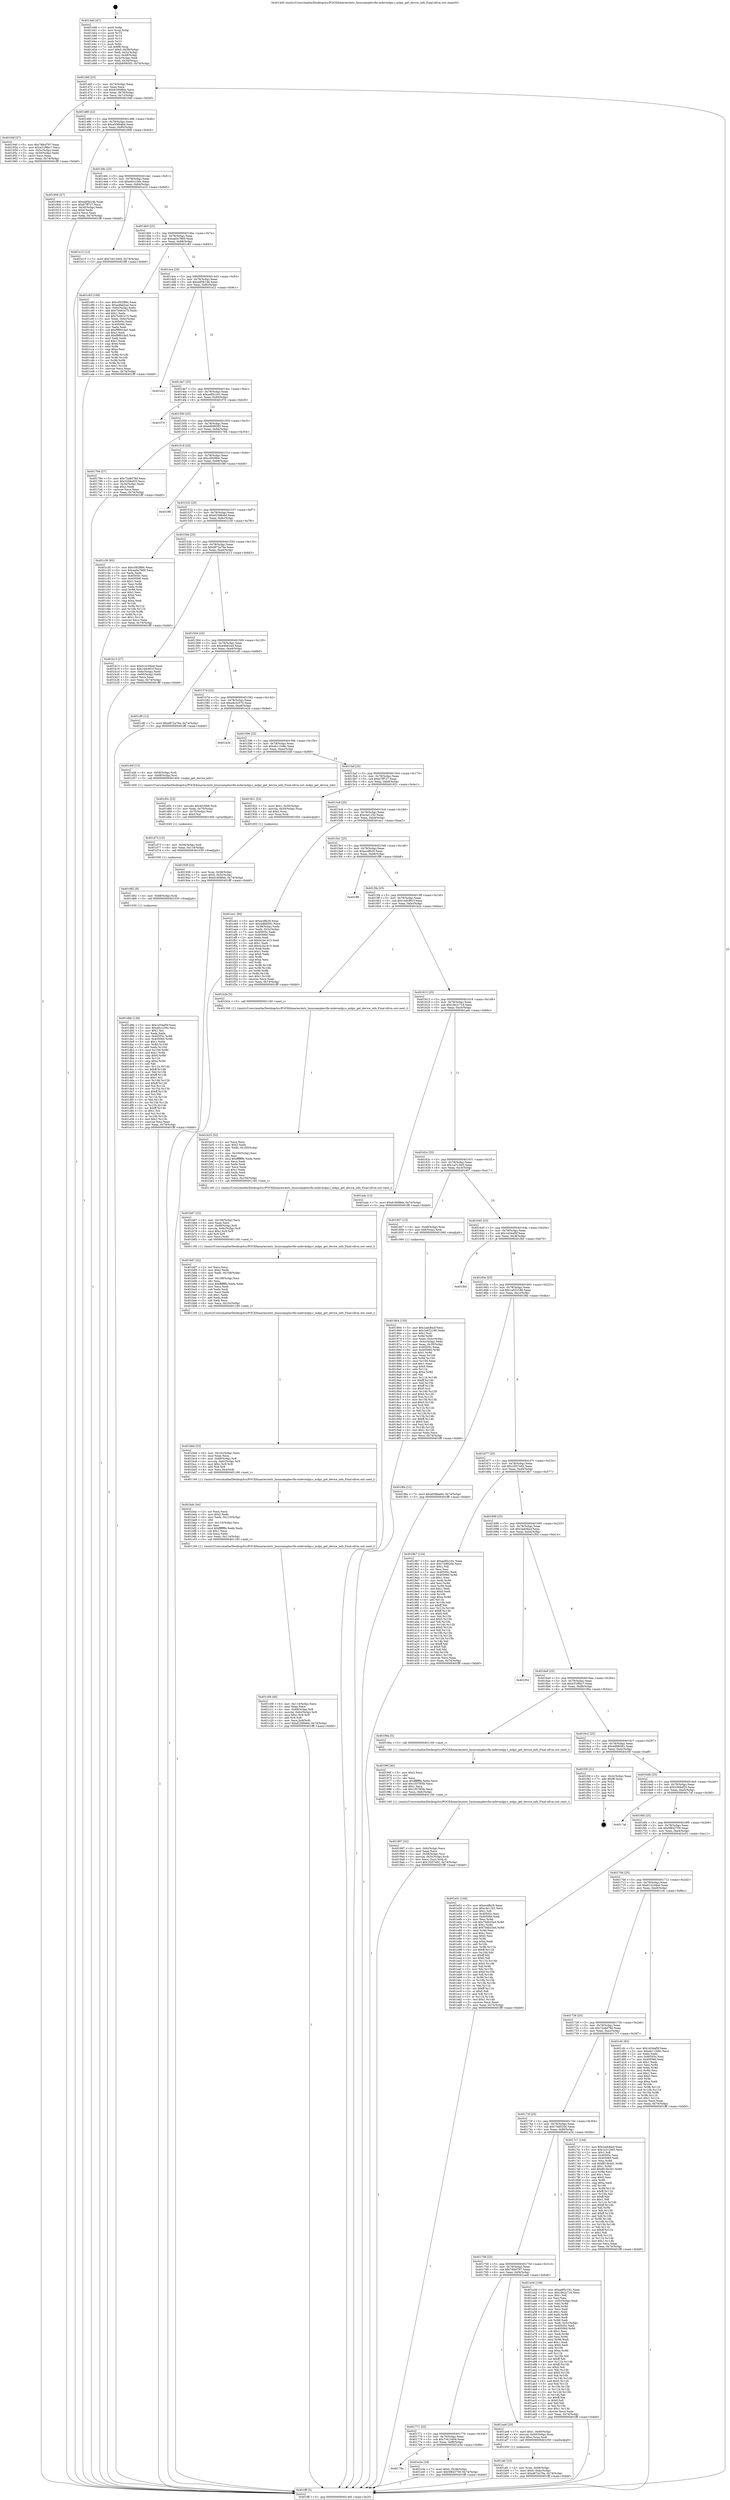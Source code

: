digraph "0x401440" {
  label = "0x401440 (/mnt/c/Users/mathe/Desktop/tcc/POCII/binaries/extr_linuxsamplesvfio-mdevmdpy.c_mdpy_get_device_info_Final-ollvm.out::main(0))"
  labelloc = "t"
  node[shape=record]

  Entry [label="",width=0.3,height=0.3,shape=circle,fillcolor=black,style=filled]
  "0x40146f" [label="{
     0x40146f [23]\l
     | [instrs]\l
     &nbsp;&nbsp;0x40146f \<+3\>: mov -0x74(%rbp),%eax\l
     &nbsp;&nbsp;0x401472 \<+2\>: mov %eax,%ecx\l
     &nbsp;&nbsp;0x401474 \<+6\>: sub $0x81609feb,%ecx\l
     &nbsp;&nbsp;0x40147a \<+3\>: mov %eax,-0x78(%rbp)\l
     &nbsp;&nbsp;0x40147d \<+3\>: mov %ecx,-0x7c(%rbp)\l
     &nbsp;&nbsp;0x401480 \<+6\>: je 000000000040194f \<main+0x50f\>\l
  }"]
  "0x40194f" [label="{
     0x40194f [27]\l
     | [instrs]\l
     &nbsp;&nbsp;0x40194f \<+5\>: mov $0x788cf797,%eax\l
     &nbsp;&nbsp;0x401954 \<+5\>: mov $0x431f8bc7,%ecx\l
     &nbsp;&nbsp;0x401959 \<+3\>: mov -0x5c(%rbp),%edx\l
     &nbsp;&nbsp;0x40195c \<+3\>: cmp -0x50(%rbp),%edx\l
     &nbsp;&nbsp;0x40195f \<+3\>: cmovl %ecx,%eax\l
     &nbsp;&nbsp;0x401962 \<+3\>: mov %eax,-0x74(%rbp)\l
     &nbsp;&nbsp;0x401965 \<+5\>: jmp 0000000000401fff \<main+0xbbf\>\l
  }"]
  "0x401486" [label="{
     0x401486 [22]\l
     | [instrs]\l
     &nbsp;&nbsp;0x401486 \<+5\>: jmp 000000000040148b \<main+0x4b\>\l
     &nbsp;&nbsp;0x40148b \<+3\>: mov -0x78(%rbp),%eax\l
     &nbsp;&nbsp;0x40148e \<+5\>: sub $0xa508ba6d,%eax\l
     &nbsp;&nbsp;0x401493 \<+3\>: mov %eax,-0x80(%rbp)\l
     &nbsp;&nbsp;0x401496 \<+6\>: je 0000000000401906 \<main+0x4c6\>\l
  }"]
  Exit [label="",width=0.3,height=0.3,shape=circle,fillcolor=black,style=filled,peripheries=2]
  "0x401906" [label="{
     0x401906 [27]\l
     | [instrs]\l
     &nbsp;&nbsp;0x401906 \<+5\>: mov $0xadf3b14b,%eax\l
     &nbsp;&nbsp;0x40190b \<+5\>: mov $0xb7ff727,%ecx\l
     &nbsp;&nbsp;0x401910 \<+3\>: mov -0x30(%rbp),%edx\l
     &nbsp;&nbsp;0x401913 \<+3\>: cmp $0x0,%edx\l
     &nbsp;&nbsp;0x401916 \<+3\>: cmove %ecx,%eax\l
     &nbsp;&nbsp;0x401919 \<+3\>: mov %eax,-0x74(%rbp)\l
     &nbsp;&nbsp;0x40191c \<+5\>: jmp 0000000000401fff \<main+0xbbf\>\l
  }"]
  "0x40149c" [label="{
     0x40149c [25]\l
     | [instrs]\l
     &nbsp;&nbsp;0x40149c \<+5\>: jmp 00000000004014a1 \<main+0x61\>\l
     &nbsp;&nbsp;0x4014a1 \<+3\>: mov -0x78(%rbp),%eax\l
     &nbsp;&nbsp;0x4014a4 \<+5\>: sub $0xa9cc100c,%eax\l
     &nbsp;&nbsp;0x4014a9 \<+6\>: mov %eax,-0x84(%rbp)\l
     &nbsp;&nbsp;0x4014af \<+6\>: je 0000000000401e15 \<main+0x9d5\>\l
  }"]
  "0x40178a" [label="{
     0x40178a\l
  }", style=dashed]
  "0x401e15" [label="{
     0x401e15 [12]\l
     | [instrs]\l
     &nbsp;&nbsp;0x401e15 \<+7\>: movl $0x7c613409,-0x74(%rbp)\l
     &nbsp;&nbsp;0x401e1c \<+5\>: jmp 0000000000401fff \<main+0xbbf\>\l
  }"]
  "0x4014b5" [label="{
     0x4014b5 [25]\l
     | [instrs]\l
     &nbsp;&nbsp;0x4014b5 \<+5\>: jmp 00000000004014ba \<main+0x7a\>\l
     &nbsp;&nbsp;0x4014ba \<+3\>: mov -0x78(%rbp),%eax\l
     &nbsp;&nbsp;0x4014bd \<+5\>: sub $0xaa0a7869,%eax\l
     &nbsp;&nbsp;0x4014c2 \<+6\>: mov %eax,-0x88(%rbp)\l
     &nbsp;&nbsp;0x4014c8 \<+6\>: je 0000000000401c83 \<main+0x843\>\l
  }"]
  "0x401e3e" [label="{
     0x401e3e [19]\l
     | [instrs]\l
     &nbsp;&nbsp;0x401e3e \<+7\>: movl $0x0,-0x38(%rbp)\l
     &nbsp;&nbsp;0x401e45 \<+7\>: movl $0x5f843759,-0x74(%rbp)\l
     &nbsp;&nbsp;0x401e4c \<+5\>: jmp 0000000000401fff \<main+0xbbf\>\l
  }"]
  "0x401c83" [label="{
     0x401c83 [109]\l
     | [instrs]\l
     &nbsp;&nbsp;0x401c83 \<+5\>: mov $0xc092f89c,%eax\l
     &nbsp;&nbsp;0x401c88 \<+5\>: mov $0xe4fa62ad,%ecx\l
     &nbsp;&nbsp;0x401c8d \<+3\>: mov -0x6c(%rbp),%edx\l
     &nbsp;&nbsp;0x401c90 \<+6\>: add $0x7b481e75,%edx\l
     &nbsp;&nbsp;0x401c96 \<+3\>: add $0x1,%edx\l
     &nbsp;&nbsp;0x401c99 \<+6\>: sub $0x7b481e75,%edx\l
     &nbsp;&nbsp;0x401c9f \<+3\>: mov %edx,-0x6c(%rbp)\l
     &nbsp;&nbsp;0x401ca2 \<+7\>: mov 0x40505c,%edx\l
     &nbsp;&nbsp;0x401ca9 \<+7\>: mov 0x405060,%esi\l
     &nbsp;&nbsp;0x401cb0 \<+2\>: mov %edx,%edi\l
     &nbsp;&nbsp;0x401cb2 \<+6\>: sub $0xf9891da5,%edi\l
     &nbsp;&nbsp;0x401cb8 \<+3\>: sub $0x1,%edi\l
     &nbsp;&nbsp;0x401cbb \<+6\>: add $0xf9891da5,%edi\l
     &nbsp;&nbsp;0x401cc1 \<+3\>: imul %edi,%edx\l
     &nbsp;&nbsp;0x401cc4 \<+3\>: and $0x1,%edx\l
     &nbsp;&nbsp;0x401cc7 \<+3\>: cmp $0x0,%edx\l
     &nbsp;&nbsp;0x401cca \<+4\>: sete %r8b\l
     &nbsp;&nbsp;0x401cce \<+3\>: cmp $0xa,%esi\l
     &nbsp;&nbsp;0x401cd1 \<+4\>: setl %r9b\l
     &nbsp;&nbsp;0x401cd5 \<+3\>: mov %r8b,%r10b\l
     &nbsp;&nbsp;0x401cd8 \<+3\>: and %r9b,%r10b\l
     &nbsp;&nbsp;0x401cdb \<+3\>: xor %r9b,%r8b\l
     &nbsp;&nbsp;0x401cde \<+3\>: or %r8b,%r10b\l
     &nbsp;&nbsp;0x401ce1 \<+4\>: test $0x1,%r10b\l
     &nbsp;&nbsp;0x401ce5 \<+3\>: cmovne %ecx,%eax\l
     &nbsp;&nbsp;0x401ce8 \<+3\>: mov %eax,-0x74(%rbp)\l
     &nbsp;&nbsp;0x401ceb \<+5\>: jmp 0000000000401fff \<main+0xbbf\>\l
  }"]
  "0x4014ce" [label="{
     0x4014ce [25]\l
     | [instrs]\l
     &nbsp;&nbsp;0x4014ce \<+5\>: jmp 00000000004014d3 \<main+0x93\>\l
     &nbsp;&nbsp;0x4014d3 \<+3\>: mov -0x78(%rbp),%eax\l
     &nbsp;&nbsp;0x4014d6 \<+5\>: sub $0xadf3b14b,%eax\l
     &nbsp;&nbsp;0x4014db \<+6\>: mov %eax,-0x8c(%rbp)\l
     &nbsp;&nbsp;0x4014e1 \<+6\>: je 0000000000401e21 \<main+0x9e1\>\l
  }"]
  "0x401d8b" [label="{
     0x401d8b [138]\l
     | [instrs]\l
     &nbsp;&nbsp;0x401d8b \<+5\>: mov $0x1d34af5f,%eax\l
     &nbsp;&nbsp;0x401d90 \<+5\>: mov $0xa9cc100c,%esi\l
     &nbsp;&nbsp;0x401d95 \<+2\>: mov $0x1,%cl\l
     &nbsp;&nbsp;0x401d97 \<+2\>: xor %edx,%edx\l
     &nbsp;&nbsp;0x401d99 \<+8\>: mov 0x40505c,%r8d\l
     &nbsp;&nbsp;0x401da1 \<+8\>: mov 0x405060,%r9d\l
     &nbsp;&nbsp;0x401da9 \<+3\>: sub $0x1,%edx\l
     &nbsp;&nbsp;0x401dac \<+3\>: mov %r8d,%r10d\l
     &nbsp;&nbsp;0x401daf \<+3\>: add %edx,%r10d\l
     &nbsp;&nbsp;0x401db2 \<+4\>: imul %r10d,%r8d\l
     &nbsp;&nbsp;0x401db6 \<+4\>: and $0x1,%r8d\l
     &nbsp;&nbsp;0x401dba \<+4\>: cmp $0x0,%r8d\l
     &nbsp;&nbsp;0x401dbe \<+4\>: sete %r11b\l
     &nbsp;&nbsp;0x401dc2 \<+4\>: cmp $0xa,%r9d\l
     &nbsp;&nbsp;0x401dc6 \<+3\>: setl %bl\l
     &nbsp;&nbsp;0x401dc9 \<+3\>: mov %r11b,%r14b\l
     &nbsp;&nbsp;0x401dcc \<+4\>: xor $0xff,%r14b\l
     &nbsp;&nbsp;0x401dd0 \<+3\>: mov %bl,%r15b\l
     &nbsp;&nbsp;0x401dd3 \<+4\>: xor $0xff,%r15b\l
     &nbsp;&nbsp;0x401dd7 \<+3\>: xor $0x1,%cl\l
     &nbsp;&nbsp;0x401dda \<+3\>: mov %r14b,%r12b\l
     &nbsp;&nbsp;0x401ddd \<+4\>: and $0xff,%r12b\l
     &nbsp;&nbsp;0x401de1 \<+3\>: and %cl,%r11b\l
     &nbsp;&nbsp;0x401de4 \<+3\>: mov %r15b,%r13b\l
     &nbsp;&nbsp;0x401de7 \<+4\>: and $0xff,%r13b\l
     &nbsp;&nbsp;0x401deb \<+2\>: and %cl,%bl\l
     &nbsp;&nbsp;0x401ded \<+3\>: or %r11b,%r12b\l
     &nbsp;&nbsp;0x401df0 \<+3\>: or %bl,%r13b\l
     &nbsp;&nbsp;0x401df3 \<+3\>: xor %r13b,%r12b\l
     &nbsp;&nbsp;0x401df6 \<+3\>: or %r15b,%r14b\l
     &nbsp;&nbsp;0x401df9 \<+4\>: xor $0xff,%r14b\l
     &nbsp;&nbsp;0x401dfd \<+3\>: or $0x1,%cl\l
     &nbsp;&nbsp;0x401e00 \<+3\>: and %cl,%r14b\l
     &nbsp;&nbsp;0x401e03 \<+3\>: or %r14b,%r12b\l
     &nbsp;&nbsp;0x401e06 \<+4\>: test $0x1,%r12b\l
     &nbsp;&nbsp;0x401e0a \<+3\>: cmovne %esi,%eax\l
     &nbsp;&nbsp;0x401e0d \<+3\>: mov %eax,-0x74(%rbp)\l
     &nbsp;&nbsp;0x401e10 \<+5\>: jmp 0000000000401fff \<main+0xbbf\>\l
  }"]
  "0x401e21" [label="{
     0x401e21\l
  }", style=dashed]
  "0x4014e7" [label="{
     0x4014e7 [25]\l
     | [instrs]\l
     &nbsp;&nbsp;0x4014e7 \<+5\>: jmp 00000000004014ec \<main+0xac\>\l
     &nbsp;&nbsp;0x4014ec \<+3\>: mov -0x78(%rbp),%eax\l
     &nbsp;&nbsp;0x4014ef \<+5\>: sub $0xae85c181,%eax\l
     &nbsp;&nbsp;0x4014f4 \<+6\>: mov %eax,-0x90(%rbp)\l
     &nbsp;&nbsp;0x4014fa \<+6\>: je 0000000000401f70 \<main+0xb30\>\l
  }"]
  "0x401d82" [label="{
     0x401d82 [9]\l
     | [instrs]\l
     &nbsp;&nbsp;0x401d82 \<+4\>: mov -0x68(%rbp),%rdi\l
     &nbsp;&nbsp;0x401d86 \<+5\>: call 0000000000401030 \<free@plt\>\l
     | [calls]\l
     &nbsp;&nbsp;0x401030 \{1\} (unknown)\l
  }"]
  "0x401f70" [label="{
     0x401f70\l
  }", style=dashed]
  "0x401500" [label="{
     0x401500 [25]\l
     | [instrs]\l
     &nbsp;&nbsp;0x401500 \<+5\>: jmp 0000000000401505 \<main+0xc5\>\l
     &nbsp;&nbsp;0x401505 \<+3\>: mov -0x78(%rbp),%eax\l
     &nbsp;&nbsp;0x401508 \<+5\>: sub $0xb90905f3,%eax\l
     &nbsp;&nbsp;0x40150d \<+6\>: mov %eax,-0x94(%rbp)\l
     &nbsp;&nbsp;0x401513 \<+6\>: je 0000000000401794 \<main+0x354\>\l
  }"]
  "0x401d73" [label="{
     0x401d73 [15]\l
     | [instrs]\l
     &nbsp;&nbsp;0x401d73 \<+4\>: mov -0x58(%rbp),%rdi\l
     &nbsp;&nbsp;0x401d77 \<+6\>: mov %eax,-0x118(%rbp)\l
     &nbsp;&nbsp;0x401d7d \<+5\>: call 0000000000401030 \<free@plt\>\l
     | [calls]\l
     &nbsp;&nbsp;0x401030 \{1\} (unknown)\l
  }"]
  "0x401794" [label="{
     0x401794 [27]\l
     | [instrs]\l
     &nbsp;&nbsp;0x401794 \<+5\>: mov $0x72a8d78d,%eax\l
     &nbsp;&nbsp;0x401799 \<+5\>: mov $0x5268af25,%ecx\l
     &nbsp;&nbsp;0x40179e \<+3\>: mov -0x34(%rbp),%edx\l
     &nbsp;&nbsp;0x4017a1 \<+3\>: cmp $0x2,%edx\l
     &nbsp;&nbsp;0x4017a4 \<+3\>: cmovne %ecx,%eax\l
     &nbsp;&nbsp;0x4017a7 \<+3\>: mov %eax,-0x74(%rbp)\l
     &nbsp;&nbsp;0x4017aa \<+5\>: jmp 0000000000401fff \<main+0xbbf\>\l
  }"]
  "0x401519" [label="{
     0x401519 [25]\l
     | [instrs]\l
     &nbsp;&nbsp;0x401519 \<+5\>: jmp 000000000040151e \<main+0xde\>\l
     &nbsp;&nbsp;0x40151e \<+3\>: mov -0x78(%rbp),%eax\l
     &nbsp;&nbsp;0x401521 \<+5\>: sub $0xc092f89c,%eax\l
     &nbsp;&nbsp;0x401526 \<+6\>: mov %eax,-0x98(%rbp)\l
     &nbsp;&nbsp;0x40152c \<+6\>: je 0000000000401f8f \<main+0xb4f\>\l
  }"]
  "0x401fff" [label="{
     0x401fff [5]\l
     | [instrs]\l
     &nbsp;&nbsp;0x401fff \<+5\>: jmp 000000000040146f \<main+0x2f\>\l
  }"]
  "0x401440" [label="{
     0x401440 [47]\l
     | [instrs]\l
     &nbsp;&nbsp;0x401440 \<+1\>: push %rbp\l
     &nbsp;&nbsp;0x401441 \<+3\>: mov %rsp,%rbp\l
     &nbsp;&nbsp;0x401444 \<+2\>: push %r15\l
     &nbsp;&nbsp;0x401446 \<+2\>: push %r14\l
     &nbsp;&nbsp;0x401448 \<+2\>: push %r13\l
     &nbsp;&nbsp;0x40144a \<+2\>: push %r12\l
     &nbsp;&nbsp;0x40144c \<+1\>: push %rbx\l
     &nbsp;&nbsp;0x40144d \<+7\>: sub $0xf8,%rsp\l
     &nbsp;&nbsp;0x401454 \<+7\>: movl $0x0,-0x38(%rbp)\l
     &nbsp;&nbsp;0x40145b \<+3\>: mov %edi,-0x3c(%rbp)\l
     &nbsp;&nbsp;0x40145e \<+4\>: mov %rsi,-0x48(%rbp)\l
     &nbsp;&nbsp;0x401462 \<+3\>: mov -0x3c(%rbp),%edi\l
     &nbsp;&nbsp;0x401465 \<+3\>: mov %edi,-0x34(%rbp)\l
     &nbsp;&nbsp;0x401468 \<+7\>: movl $0xb90905f3,-0x74(%rbp)\l
  }"]
  "0x401d5c" [label="{
     0x401d5c [23]\l
     | [instrs]\l
     &nbsp;&nbsp;0x401d5c \<+10\>: movabs $0x4030b6,%rdi\l
     &nbsp;&nbsp;0x401d66 \<+3\>: mov %eax,-0x70(%rbp)\l
     &nbsp;&nbsp;0x401d69 \<+3\>: mov -0x70(%rbp),%esi\l
     &nbsp;&nbsp;0x401d6c \<+2\>: mov $0x0,%al\l
     &nbsp;&nbsp;0x401d6e \<+5\>: call 0000000000401040 \<printf@plt\>\l
     | [calls]\l
     &nbsp;&nbsp;0x401040 \{1\} (unknown)\l
  }"]
  "0x401f8f" [label="{
     0x401f8f\l
  }", style=dashed]
  "0x401532" [label="{
     0x401532 [25]\l
     | [instrs]\l
     &nbsp;&nbsp;0x401532 \<+5\>: jmp 0000000000401537 \<main+0xf7\>\l
     &nbsp;&nbsp;0x401537 \<+3\>: mov -0x78(%rbp),%eax\l
     &nbsp;&nbsp;0x40153a \<+5\>: sub $0xd2398e6d,%eax\l
     &nbsp;&nbsp;0x40153f \<+6\>: mov %eax,-0x9c(%rbp)\l
     &nbsp;&nbsp;0x401545 \<+6\>: je 0000000000401c30 \<main+0x7f0\>\l
  }"]
  "0x401c08" [label="{
     0x401c08 [40]\l
     | [instrs]\l
     &nbsp;&nbsp;0x401c08 \<+6\>: mov -0x114(%rbp),%ecx\l
     &nbsp;&nbsp;0x401c0e \<+3\>: imul %eax,%ecx\l
     &nbsp;&nbsp;0x401c11 \<+4\>: mov -0x68(%rbp),%r8\l
     &nbsp;&nbsp;0x401c15 \<+4\>: movslq -0x6c(%rbp),%r9\l
     &nbsp;&nbsp;0x401c19 \<+4\>: imul $0xc,%r9,%r9\l
     &nbsp;&nbsp;0x401c1d \<+3\>: add %r9,%r8\l
     &nbsp;&nbsp;0x401c20 \<+4\>: mov %ecx,0x8(%r8)\l
     &nbsp;&nbsp;0x401c24 \<+7\>: movl $0xd2398e6d,-0x74(%rbp)\l
     &nbsp;&nbsp;0x401c2b \<+5\>: jmp 0000000000401fff \<main+0xbbf\>\l
  }"]
  "0x401c30" [label="{
     0x401c30 [83]\l
     | [instrs]\l
     &nbsp;&nbsp;0x401c30 \<+5\>: mov $0xc092f89c,%eax\l
     &nbsp;&nbsp;0x401c35 \<+5\>: mov $0xaa0a7869,%ecx\l
     &nbsp;&nbsp;0x401c3a \<+2\>: xor %edx,%edx\l
     &nbsp;&nbsp;0x401c3c \<+7\>: mov 0x40505c,%esi\l
     &nbsp;&nbsp;0x401c43 \<+7\>: mov 0x405060,%edi\l
     &nbsp;&nbsp;0x401c4a \<+3\>: sub $0x1,%edx\l
     &nbsp;&nbsp;0x401c4d \<+3\>: mov %esi,%r8d\l
     &nbsp;&nbsp;0x401c50 \<+3\>: add %edx,%r8d\l
     &nbsp;&nbsp;0x401c53 \<+4\>: imul %r8d,%esi\l
     &nbsp;&nbsp;0x401c57 \<+3\>: and $0x1,%esi\l
     &nbsp;&nbsp;0x401c5a \<+3\>: cmp $0x0,%esi\l
     &nbsp;&nbsp;0x401c5d \<+4\>: sete %r9b\l
     &nbsp;&nbsp;0x401c61 \<+3\>: cmp $0xa,%edi\l
     &nbsp;&nbsp;0x401c64 \<+4\>: setl %r10b\l
     &nbsp;&nbsp;0x401c68 \<+3\>: mov %r9b,%r11b\l
     &nbsp;&nbsp;0x401c6b \<+3\>: and %r10b,%r11b\l
     &nbsp;&nbsp;0x401c6e \<+3\>: xor %r10b,%r9b\l
     &nbsp;&nbsp;0x401c71 \<+3\>: or %r9b,%r11b\l
     &nbsp;&nbsp;0x401c74 \<+4\>: test $0x1,%r11b\l
     &nbsp;&nbsp;0x401c78 \<+3\>: cmovne %ecx,%eax\l
     &nbsp;&nbsp;0x401c7b \<+3\>: mov %eax,-0x74(%rbp)\l
     &nbsp;&nbsp;0x401c7e \<+5\>: jmp 0000000000401fff \<main+0xbbf\>\l
  }"]
  "0x40154b" [label="{
     0x40154b [25]\l
     | [instrs]\l
     &nbsp;&nbsp;0x40154b \<+5\>: jmp 0000000000401550 \<main+0x110\>\l
     &nbsp;&nbsp;0x401550 \<+3\>: mov -0x78(%rbp),%eax\l
     &nbsp;&nbsp;0x401553 \<+5\>: sub $0xd872a79a,%eax\l
     &nbsp;&nbsp;0x401558 \<+6\>: mov %eax,-0xa0(%rbp)\l
     &nbsp;&nbsp;0x40155e \<+6\>: je 0000000000401b13 \<main+0x6d3\>\l
  }"]
  "0x401bdc" [label="{
     0x401bdc [44]\l
     | [instrs]\l
     &nbsp;&nbsp;0x401bdc \<+2\>: xor %ecx,%ecx\l
     &nbsp;&nbsp;0x401bde \<+5\>: mov $0x2,%edx\l
     &nbsp;&nbsp;0x401be3 \<+6\>: mov %edx,-0x110(%rbp)\l
     &nbsp;&nbsp;0x401be9 \<+1\>: cltd\l
     &nbsp;&nbsp;0x401bea \<+6\>: mov -0x110(%rbp),%esi\l
     &nbsp;&nbsp;0x401bf0 \<+2\>: idiv %esi\l
     &nbsp;&nbsp;0x401bf2 \<+6\>: imul $0xfffffffe,%edx,%edx\l
     &nbsp;&nbsp;0x401bf8 \<+3\>: sub $0x1,%ecx\l
     &nbsp;&nbsp;0x401bfb \<+2\>: sub %ecx,%edx\l
     &nbsp;&nbsp;0x401bfd \<+6\>: mov %edx,-0x114(%rbp)\l
     &nbsp;&nbsp;0x401c03 \<+5\>: call 0000000000401160 \<next_i\>\l
     | [calls]\l
     &nbsp;&nbsp;0x401160 \{1\} (/mnt/c/Users/mathe/Desktop/tcc/POCII/binaries/extr_linuxsamplesvfio-mdevmdpy.c_mdpy_get_device_info_Final-ollvm.out::next_i)\l
  }"]
  "0x401b13" [label="{
     0x401b13 [27]\l
     | [instrs]\l
     &nbsp;&nbsp;0x401b13 \<+5\>: mov $0x614164ed,%eax\l
     &nbsp;&nbsp;0x401b18 \<+5\>: mov $0x14dc901f,%ecx\l
     &nbsp;&nbsp;0x401b1d \<+3\>: mov -0x6c(%rbp),%edx\l
     &nbsp;&nbsp;0x401b20 \<+3\>: cmp -0x60(%rbp),%edx\l
     &nbsp;&nbsp;0x401b23 \<+3\>: cmovl %ecx,%eax\l
     &nbsp;&nbsp;0x401b26 \<+3\>: mov %eax,-0x74(%rbp)\l
     &nbsp;&nbsp;0x401b29 \<+5\>: jmp 0000000000401fff \<main+0xbbf\>\l
  }"]
  "0x401564" [label="{
     0x401564 [25]\l
     | [instrs]\l
     &nbsp;&nbsp;0x401564 \<+5\>: jmp 0000000000401569 \<main+0x129\>\l
     &nbsp;&nbsp;0x401569 \<+3\>: mov -0x78(%rbp),%eax\l
     &nbsp;&nbsp;0x40156c \<+5\>: sub $0xe4fa62ad,%eax\l
     &nbsp;&nbsp;0x401571 \<+6\>: mov %eax,-0xa4(%rbp)\l
     &nbsp;&nbsp;0x401577 \<+6\>: je 0000000000401cf0 \<main+0x8b0\>\l
  }"]
  "0x401bbb" [label="{
     0x401bbb [33]\l
     | [instrs]\l
     &nbsp;&nbsp;0x401bbb \<+6\>: mov -0x10c(%rbp),%ecx\l
     &nbsp;&nbsp;0x401bc1 \<+3\>: imul %eax,%ecx\l
     &nbsp;&nbsp;0x401bc4 \<+4\>: mov -0x68(%rbp),%r8\l
     &nbsp;&nbsp;0x401bc8 \<+4\>: movslq -0x6c(%rbp),%r9\l
     &nbsp;&nbsp;0x401bcc \<+4\>: imul $0xc,%r9,%r9\l
     &nbsp;&nbsp;0x401bd0 \<+3\>: add %r9,%r8\l
     &nbsp;&nbsp;0x401bd3 \<+4\>: mov %ecx,0x4(%r8)\l
     &nbsp;&nbsp;0x401bd7 \<+5\>: call 0000000000401160 \<next_i\>\l
     | [calls]\l
     &nbsp;&nbsp;0x401160 \{1\} (/mnt/c/Users/mathe/Desktop/tcc/POCII/binaries/extr_linuxsamplesvfio-mdevmdpy.c_mdpy_get_device_info_Final-ollvm.out::next_i)\l
  }"]
  "0x401cf0" [label="{
     0x401cf0 [12]\l
     | [instrs]\l
     &nbsp;&nbsp;0x401cf0 \<+7\>: movl $0xd872a79a,-0x74(%rbp)\l
     &nbsp;&nbsp;0x401cf7 \<+5\>: jmp 0000000000401fff \<main+0xbbf\>\l
  }"]
  "0x40157d" [label="{
     0x40157d [25]\l
     | [instrs]\l
     &nbsp;&nbsp;0x40157d \<+5\>: jmp 0000000000401582 \<main+0x142\>\l
     &nbsp;&nbsp;0x401582 \<+3\>: mov -0x78(%rbp),%eax\l
     &nbsp;&nbsp;0x401585 \<+5\>: sub $0xe9c5c570,%eax\l
     &nbsp;&nbsp;0x40158a \<+6\>: mov %eax,-0xa8(%rbp)\l
     &nbsp;&nbsp;0x401590 \<+6\>: je 0000000000401e2d \<main+0x9ed\>\l
  }"]
  "0x401b87" [label="{
     0x401b87 [52]\l
     | [instrs]\l
     &nbsp;&nbsp;0x401b87 \<+2\>: xor %ecx,%ecx\l
     &nbsp;&nbsp;0x401b89 \<+5\>: mov $0x2,%edx\l
     &nbsp;&nbsp;0x401b8e \<+6\>: mov %edx,-0x108(%rbp)\l
     &nbsp;&nbsp;0x401b94 \<+1\>: cltd\l
     &nbsp;&nbsp;0x401b95 \<+6\>: mov -0x108(%rbp),%esi\l
     &nbsp;&nbsp;0x401b9b \<+2\>: idiv %esi\l
     &nbsp;&nbsp;0x401b9d \<+6\>: imul $0xfffffffe,%edx,%edx\l
     &nbsp;&nbsp;0x401ba3 \<+2\>: mov %ecx,%edi\l
     &nbsp;&nbsp;0x401ba5 \<+2\>: sub %edx,%edi\l
     &nbsp;&nbsp;0x401ba7 \<+2\>: mov %ecx,%edx\l
     &nbsp;&nbsp;0x401ba9 \<+3\>: sub $0x1,%edx\l
     &nbsp;&nbsp;0x401bac \<+2\>: add %edx,%edi\l
     &nbsp;&nbsp;0x401bae \<+2\>: sub %edi,%ecx\l
     &nbsp;&nbsp;0x401bb0 \<+6\>: mov %ecx,-0x10c(%rbp)\l
     &nbsp;&nbsp;0x401bb6 \<+5\>: call 0000000000401160 \<next_i\>\l
     | [calls]\l
     &nbsp;&nbsp;0x401160 \{1\} (/mnt/c/Users/mathe/Desktop/tcc/POCII/binaries/extr_linuxsamplesvfio-mdevmdpy.c_mdpy_get_device_info_Final-ollvm.out::next_i)\l
  }"]
  "0x401e2d" [label="{
     0x401e2d\l
  }", style=dashed]
  "0x401596" [label="{
     0x401596 [25]\l
     | [instrs]\l
     &nbsp;&nbsp;0x401596 \<+5\>: jmp 000000000040159b \<main+0x15b\>\l
     &nbsp;&nbsp;0x40159b \<+3\>: mov -0x78(%rbp),%eax\l
     &nbsp;&nbsp;0x40159e \<+5\>: sub $0xeb113d6c,%eax\l
     &nbsp;&nbsp;0x4015a3 \<+6\>: mov %eax,-0xac(%rbp)\l
     &nbsp;&nbsp;0x4015a9 \<+6\>: je 0000000000401d4f \<main+0x90f\>\l
  }"]
  "0x401b67" [label="{
     0x401b67 [32]\l
     | [instrs]\l
     &nbsp;&nbsp;0x401b67 \<+6\>: mov -0x104(%rbp),%ecx\l
     &nbsp;&nbsp;0x401b6d \<+3\>: imul %eax,%ecx\l
     &nbsp;&nbsp;0x401b70 \<+4\>: mov -0x68(%rbp),%r8\l
     &nbsp;&nbsp;0x401b74 \<+4\>: movslq -0x6c(%rbp),%r9\l
     &nbsp;&nbsp;0x401b78 \<+4\>: imul $0xc,%r9,%r9\l
     &nbsp;&nbsp;0x401b7c \<+3\>: add %r9,%r8\l
     &nbsp;&nbsp;0x401b7f \<+3\>: mov %ecx,(%r8)\l
     &nbsp;&nbsp;0x401b82 \<+5\>: call 0000000000401160 \<next_i\>\l
     | [calls]\l
     &nbsp;&nbsp;0x401160 \{1\} (/mnt/c/Users/mathe/Desktop/tcc/POCII/binaries/extr_linuxsamplesvfio-mdevmdpy.c_mdpy_get_device_info_Final-ollvm.out::next_i)\l
  }"]
  "0x401d4f" [label="{
     0x401d4f [13]\l
     | [instrs]\l
     &nbsp;&nbsp;0x401d4f \<+4\>: mov -0x58(%rbp),%rdi\l
     &nbsp;&nbsp;0x401d53 \<+4\>: mov -0x68(%rbp),%rsi\l
     &nbsp;&nbsp;0x401d57 \<+5\>: call 0000000000401400 \<mdpy_get_device_info\>\l
     | [calls]\l
     &nbsp;&nbsp;0x401400 \{1\} (/mnt/c/Users/mathe/Desktop/tcc/POCII/binaries/extr_linuxsamplesvfio-mdevmdpy.c_mdpy_get_device_info_Final-ollvm.out::mdpy_get_device_info)\l
  }"]
  "0x4015af" [label="{
     0x4015af [25]\l
     | [instrs]\l
     &nbsp;&nbsp;0x4015af \<+5\>: jmp 00000000004015b4 \<main+0x174\>\l
     &nbsp;&nbsp;0x4015b4 \<+3\>: mov -0x78(%rbp),%eax\l
     &nbsp;&nbsp;0x4015b7 \<+5\>: sub $0xb7ff727,%eax\l
     &nbsp;&nbsp;0x4015bc \<+6\>: mov %eax,-0xb0(%rbp)\l
     &nbsp;&nbsp;0x4015c2 \<+6\>: je 0000000000401921 \<main+0x4e1\>\l
  }"]
  "0x401b33" [label="{
     0x401b33 [52]\l
     | [instrs]\l
     &nbsp;&nbsp;0x401b33 \<+2\>: xor %ecx,%ecx\l
     &nbsp;&nbsp;0x401b35 \<+5\>: mov $0x2,%edx\l
     &nbsp;&nbsp;0x401b3a \<+6\>: mov %edx,-0x100(%rbp)\l
     &nbsp;&nbsp;0x401b40 \<+1\>: cltd\l
     &nbsp;&nbsp;0x401b41 \<+6\>: mov -0x100(%rbp),%esi\l
     &nbsp;&nbsp;0x401b47 \<+2\>: idiv %esi\l
     &nbsp;&nbsp;0x401b49 \<+6\>: imul $0xfffffffe,%edx,%edx\l
     &nbsp;&nbsp;0x401b4f \<+2\>: mov %ecx,%edi\l
     &nbsp;&nbsp;0x401b51 \<+2\>: sub %edx,%edi\l
     &nbsp;&nbsp;0x401b53 \<+2\>: mov %ecx,%edx\l
     &nbsp;&nbsp;0x401b55 \<+3\>: sub $0x1,%edx\l
     &nbsp;&nbsp;0x401b58 \<+2\>: add %edx,%edi\l
     &nbsp;&nbsp;0x401b5a \<+2\>: sub %edi,%ecx\l
     &nbsp;&nbsp;0x401b5c \<+6\>: mov %ecx,-0x104(%rbp)\l
     &nbsp;&nbsp;0x401b62 \<+5\>: call 0000000000401160 \<next_i\>\l
     | [calls]\l
     &nbsp;&nbsp;0x401160 \{1\} (/mnt/c/Users/mathe/Desktop/tcc/POCII/binaries/extr_linuxsamplesvfio-mdevmdpy.c_mdpy_get_device_info_Final-ollvm.out::next_i)\l
  }"]
  "0x401921" [label="{
     0x401921 [23]\l
     | [instrs]\l
     &nbsp;&nbsp;0x401921 \<+7\>: movl $0x1,-0x50(%rbp)\l
     &nbsp;&nbsp;0x401928 \<+4\>: movslq -0x50(%rbp),%rax\l
     &nbsp;&nbsp;0x40192c \<+4\>: shl $0x2,%rax\l
     &nbsp;&nbsp;0x401930 \<+3\>: mov %rax,%rdi\l
     &nbsp;&nbsp;0x401933 \<+5\>: call 0000000000401050 \<malloc@plt\>\l
     | [calls]\l
     &nbsp;&nbsp;0x401050 \{1\} (unknown)\l
  }"]
  "0x4015c8" [label="{
     0x4015c8 [25]\l
     | [instrs]\l
     &nbsp;&nbsp;0x4015c8 \<+5\>: jmp 00000000004015cd \<main+0x18d\>\l
     &nbsp;&nbsp;0x4015cd \<+3\>: mov -0x78(%rbp),%eax\l
     &nbsp;&nbsp;0x4015d0 \<+5\>: sub $0xc4e1192,%eax\l
     &nbsp;&nbsp;0x4015d5 \<+6\>: mov %eax,-0xb4(%rbp)\l
     &nbsp;&nbsp;0x4015db \<+6\>: je 0000000000401ee1 \<main+0xaa1\>\l
  }"]
  "0x401afc" [label="{
     0x401afc [23]\l
     | [instrs]\l
     &nbsp;&nbsp;0x401afc \<+4\>: mov %rax,-0x68(%rbp)\l
     &nbsp;&nbsp;0x401b00 \<+7\>: movl $0x0,-0x6c(%rbp)\l
     &nbsp;&nbsp;0x401b07 \<+7\>: movl $0xd872a79a,-0x74(%rbp)\l
     &nbsp;&nbsp;0x401b0e \<+5\>: jmp 0000000000401fff \<main+0xbbf\>\l
  }"]
  "0x401ee1" [label="{
     0x401ee1 [94]\l
     | [instrs]\l
     &nbsp;&nbsp;0x401ee1 \<+5\>: mov $0xecdfb29,%eax\l
     &nbsp;&nbsp;0x401ee6 \<+5\>: mov $0x4dfd6581,%ecx\l
     &nbsp;&nbsp;0x401eeb \<+3\>: mov -0x38(%rbp),%edx\l
     &nbsp;&nbsp;0x401eee \<+3\>: mov %edx,-0x2c(%rbp)\l
     &nbsp;&nbsp;0x401ef1 \<+7\>: mov 0x40505c,%edx\l
     &nbsp;&nbsp;0x401ef8 \<+7\>: mov 0x405060,%esi\l
     &nbsp;&nbsp;0x401eff \<+2\>: mov %edx,%edi\l
     &nbsp;&nbsp;0x401f01 \<+6\>: sub $0x4c3a1415,%edi\l
     &nbsp;&nbsp;0x401f07 \<+3\>: sub $0x1,%edi\l
     &nbsp;&nbsp;0x401f0a \<+6\>: add $0x4c3a1415,%edi\l
     &nbsp;&nbsp;0x401f10 \<+3\>: imul %edi,%edx\l
     &nbsp;&nbsp;0x401f13 \<+3\>: and $0x1,%edx\l
     &nbsp;&nbsp;0x401f16 \<+3\>: cmp $0x0,%edx\l
     &nbsp;&nbsp;0x401f19 \<+4\>: sete %r8b\l
     &nbsp;&nbsp;0x401f1d \<+3\>: cmp $0xa,%esi\l
     &nbsp;&nbsp;0x401f20 \<+4\>: setl %r9b\l
     &nbsp;&nbsp;0x401f24 \<+3\>: mov %r8b,%r10b\l
     &nbsp;&nbsp;0x401f27 \<+3\>: and %r9b,%r10b\l
     &nbsp;&nbsp;0x401f2a \<+3\>: xor %r9b,%r8b\l
     &nbsp;&nbsp;0x401f2d \<+3\>: or %r8b,%r10b\l
     &nbsp;&nbsp;0x401f30 \<+4\>: test $0x1,%r10b\l
     &nbsp;&nbsp;0x401f34 \<+3\>: cmovne %ecx,%eax\l
     &nbsp;&nbsp;0x401f37 \<+3\>: mov %eax,-0x74(%rbp)\l
     &nbsp;&nbsp;0x401f3a \<+5\>: jmp 0000000000401fff \<main+0xbbf\>\l
  }"]
  "0x4015e1" [label="{
     0x4015e1 [25]\l
     | [instrs]\l
     &nbsp;&nbsp;0x4015e1 \<+5\>: jmp 00000000004015e6 \<main+0x1a6\>\l
     &nbsp;&nbsp;0x4015e6 \<+3\>: mov -0x78(%rbp),%eax\l
     &nbsp;&nbsp;0x4015e9 \<+5\>: sub $0xecdfb29,%eax\l
     &nbsp;&nbsp;0x4015ee \<+6\>: mov %eax,-0xb8(%rbp)\l
     &nbsp;&nbsp;0x4015f4 \<+6\>: je 0000000000401ff8 \<main+0xbb8\>\l
  }"]
  "0x401771" [label="{
     0x401771 [25]\l
     | [instrs]\l
     &nbsp;&nbsp;0x401771 \<+5\>: jmp 0000000000401776 \<main+0x336\>\l
     &nbsp;&nbsp;0x401776 \<+3\>: mov -0x78(%rbp),%eax\l
     &nbsp;&nbsp;0x401779 \<+5\>: sub $0x7c613409,%eax\l
     &nbsp;&nbsp;0x40177e \<+6\>: mov %eax,-0xf8(%rbp)\l
     &nbsp;&nbsp;0x401784 \<+6\>: je 0000000000401e3e \<main+0x9fe\>\l
  }"]
  "0x401ff8" [label="{
     0x401ff8\l
  }", style=dashed]
  "0x4015fa" [label="{
     0x4015fa [25]\l
     | [instrs]\l
     &nbsp;&nbsp;0x4015fa \<+5\>: jmp 00000000004015ff \<main+0x1bf\>\l
     &nbsp;&nbsp;0x4015ff \<+3\>: mov -0x78(%rbp),%eax\l
     &nbsp;&nbsp;0x401602 \<+5\>: sub $0x14dc901f,%eax\l
     &nbsp;&nbsp;0x401607 \<+6\>: mov %eax,-0xbc(%rbp)\l
     &nbsp;&nbsp;0x40160d \<+6\>: je 0000000000401b2e \<main+0x6ee\>\l
  }"]
  "0x401ae8" [label="{
     0x401ae8 [20]\l
     | [instrs]\l
     &nbsp;&nbsp;0x401ae8 \<+7\>: movl $0x1,-0x60(%rbp)\l
     &nbsp;&nbsp;0x401aef \<+4\>: movslq -0x60(%rbp),%rax\l
     &nbsp;&nbsp;0x401af3 \<+4\>: imul $0xc,%rax,%rdi\l
     &nbsp;&nbsp;0x401af7 \<+5\>: call 0000000000401050 \<malloc@plt\>\l
     | [calls]\l
     &nbsp;&nbsp;0x401050 \{1\} (unknown)\l
  }"]
  "0x401b2e" [label="{
     0x401b2e [5]\l
     | [instrs]\l
     &nbsp;&nbsp;0x401b2e \<+5\>: call 0000000000401160 \<next_i\>\l
     | [calls]\l
     &nbsp;&nbsp;0x401160 \{1\} (/mnt/c/Users/mathe/Desktop/tcc/POCII/binaries/extr_linuxsamplesvfio-mdevmdpy.c_mdpy_get_device_info_Final-ollvm.out::next_i)\l
  }"]
  "0x401613" [label="{
     0x401613 [25]\l
     | [instrs]\l
     &nbsp;&nbsp;0x401613 \<+5\>: jmp 0000000000401618 \<main+0x1d8\>\l
     &nbsp;&nbsp;0x401618 \<+3\>: mov -0x78(%rbp),%eax\l
     &nbsp;&nbsp;0x40161b \<+5\>: sub $0x18e2c718,%eax\l
     &nbsp;&nbsp;0x401620 \<+6\>: mov %eax,-0xc0(%rbp)\l
     &nbsp;&nbsp;0x401626 \<+6\>: je 0000000000401adc \<main+0x69c\>\l
  }"]
  "0x401758" [label="{
     0x401758 [25]\l
     | [instrs]\l
     &nbsp;&nbsp;0x401758 \<+5\>: jmp 000000000040175d \<main+0x31d\>\l
     &nbsp;&nbsp;0x40175d \<+3\>: mov -0x78(%rbp),%eax\l
     &nbsp;&nbsp;0x401760 \<+5\>: sub $0x788cf797,%eax\l
     &nbsp;&nbsp;0x401765 \<+6\>: mov %eax,-0xf4(%rbp)\l
     &nbsp;&nbsp;0x40176b \<+6\>: je 0000000000401ae8 \<main+0x6a8\>\l
  }"]
  "0x401adc" [label="{
     0x401adc [12]\l
     | [instrs]\l
     &nbsp;&nbsp;0x401adc \<+7\>: movl $0x81609feb,-0x74(%rbp)\l
     &nbsp;&nbsp;0x401ae3 \<+5\>: jmp 0000000000401fff \<main+0xbbf\>\l
  }"]
  "0x40162c" [label="{
     0x40162c [25]\l
     | [instrs]\l
     &nbsp;&nbsp;0x40162c \<+5\>: jmp 0000000000401631 \<main+0x1f1\>\l
     &nbsp;&nbsp;0x401631 \<+3\>: mov -0x78(%rbp),%eax\l
     &nbsp;&nbsp;0x401634 \<+5\>: sub $0x1a312bf3,%eax\l
     &nbsp;&nbsp;0x401639 \<+6\>: mov %eax,-0xc4(%rbp)\l
     &nbsp;&nbsp;0x40163f \<+6\>: je 0000000000401857 \<main+0x417\>\l
  }"]
  "0x401a3d" [label="{
     0x401a3d [159]\l
     | [instrs]\l
     &nbsp;&nbsp;0x401a3d \<+5\>: mov $0xae85c181,%eax\l
     &nbsp;&nbsp;0x401a42 \<+5\>: mov $0x18e2c718,%ecx\l
     &nbsp;&nbsp;0x401a47 \<+2\>: mov $0x1,%dl\l
     &nbsp;&nbsp;0x401a49 \<+2\>: xor %esi,%esi\l
     &nbsp;&nbsp;0x401a4b \<+3\>: mov -0x5c(%rbp),%edi\l
     &nbsp;&nbsp;0x401a4e \<+3\>: mov %esi,%r8d\l
     &nbsp;&nbsp;0x401a51 \<+3\>: sub %edi,%r8d\l
     &nbsp;&nbsp;0x401a54 \<+2\>: mov %esi,%edi\l
     &nbsp;&nbsp;0x401a56 \<+3\>: sub $0x1,%edi\l
     &nbsp;&nbsp;0x401a59 \<+3\>: add %edi,%r8d\l
     &nbsp;&nbsp;0x401a5c \<+2\>: mov %esi,%edi\l
     &nbsp;&nbsp;0x401a5e \<+3\>: sub %r8d,%edi\l
     &nbsp;&nbsp;0x401a61 \<+3\>: mov %edi,-0x5c(%rbp)\l
     &nbsp;&nbsp;0x401a64 \<+7\>: mov 0x40505c,%edi\l
     &nbsp;&nbsp;0x401a6b \<+8\>: mov 0x405060,%r8d\l
     &nbsp;&nbsp;0x401a73 \<+3\>: sub $0x1,%esi\l
     &nbsp;&nbsp;0x401a76 \<+3\>: mov %edi,%r9d\l
     &nbsp;&nbsp;0x401a79 \<+3\>: add %esi,%r9d\l
     &nbsp;&nbsp;0x401a7c \<+4\>: imul %r9d,%edi\l
     &nbsp;&nbsp;0x401a80 \<+3\>: and $0x1,%edi\l
     &nbsp;&nbsp;0x401a83 \<+3\>: cmp $0x0,%edi\l
     &nbsp;&nbsp;0x401a86 \<+4\>: sete %r10b\l
     &nbsp;&nbsp;0x401a8a \<+4\>: cmp $0xa,%r8d\l
     &nbsp;&nbsp;0x401a8e \<+4\>: setl %r11b\l
     &nbsp;&nbsp;0x401a92 \<+3\>: mov %r10b,%bl\l
     &nbsp;&nbsp;0x401a95 \<+3\>: xor $0xff,%bl\l
     &nbsp;&nbsp;0x401a98 \<+3\>: mov %r11b,%r14b\l
     &nbsp;&nbsp;0x401a9b \<+4\>: xor $0xff,%r14b\l
     &nbsp;&nbsp;0x401a9f \<+3\>: xor $0x0,%dl\l
     &nbsp;&nbsp;0x401aa2 \<+3\>: mov %bl,%r15b\l
     &nbsp;&nbsp;0x401aa5 \<+4\>: and $0x0,%r15b\l
     &nbsp;&nbsp;0x401aa9 \<+3\>: and %dl,%r10b\l
     &nbsp;&nbsp;0x401aac \<+3\>: mov %r14b,%r12b\l
     &nbsp;&nbsp;0x401aaf \<+4\>: and $0x0,%r12b\l
     &nbsp;&nbsp;0x401ab3 \<+3\>: and %dl,%r11b\l
     &nbsp;&nbsp;0x401ab6 \<+3\>: or %r10b,%r15b\l
     &nbsp;&nbsp;0x401ab9 \<+3\>: or %r11b,%r12b\l
     &nbsp;&nbsp;0x401abc \<+3\>: xor %r12b,%r15b\l
     &nbsp;&nbsp;0x401abf \<+3\>: or %r14b,%bl\l
     &nbsp;&nbsp;0x401ac2 \<+3\>: xor $0xff,%bl\l
     &nbsp;&nbsp;0x401ac5 \<+3\>: or $0x0,%dl\l
     &nbsp;&nbsp;0x401ac8 \<+2\>: and %dl,%bl\l
     &nbsp;&nbsp;0x401aca \<+3\>: or %bl,%r15b\l
     &nbsp;&nbsp;0x401acd \<+4\>: test $0x1,%r15b\l
     &nbsp;&nbsp;0x401ad1 \<+3\>: cmovne %ecx,%eax\l
     &nbsp;&nbsp;0x401ad4 \<+3\>: mov %eax,-0x74(%rbp)\l
     &nbsp;&nbsp;0x401ad7 \<+5\>: jmp 0000000000401fff \<main+0xbbf\>\l
  }"]
  "0x401857" [label="{
     0x401857 [13]\l
     | [instrs]\l
     &nbsp;&nbsp;0x401857 \<+4\>: mov -0x48(%rbp),%rax\l
     &nbsp;&nbsp;0x40185b \<+4\>: mov 0x8(%rax),%rdi\l
     &nbsp;&nbsp;0x40185f \<+5\>: call 0000000000401060 \<atoi@plt\>\l
     | [calls]\l
     &nbsp;&nbsp;0x401060 \{1\} (unknown)\l
  }"]
  "0x401645" [label="{
     0x401645 [25]\l
     | [instrs]\l
     &nbsp;&nbsp;0x401645 \<+5\>: jmp 000000000040164a \<main+0x20a\>\l
     &nbsp;&nbsp;0x40164a \<+3\>: mov -0x78(%rbp),%eax\l
     &nbsp;&nbsp;0x40164d \<+5\>: sub $0x1d34af5f,%eax\l
     &nbsp;&nbsp;0x401652 \<+6\>: mov %eax,-0xc8(%rbp)\l
     &nbsp;&nbsp;0x401658 \<+6\>: je 0000000000401fb0 \<main+0xb70\>\l
  }"]
  "0x401997" [label="{
     0x401997 [32]\l
     | [instrs]\l
     &nbsp;&nbsp;0x401997 \<+6\>: mov -0xfc(%rbp),%ecx\l
     &nbsp;&nbsp;0x40199d \<+3\>: imul %eax,%ecx\l
     &nbsp;&nbsp;0x4019a0 \<+4\>: mov -0x58(%rbp),%rsi\l
     &nbsp;&nbsp;0x4019a4 \<+4\>: movslq -0x5c(%rbp),%rdi\l
     &nbsp;&nbsp;0x4019a8 \<+3\>: mov %ecx,(%rsi,%rdi,4)\l
     &nbsp;&nbsp;0x4019ab \<+7\>: movl $0x1f207e92,-0x74(%rbp)\l
     &nbsp;&nbsp;0x4019b2 \<+5\>: jmp 0000000000401fff \<main+0xbbf\>\l
  }"]
  "0x401fb0" [label="{
     0x401fb0\l
  }", style=dashed]
  "0x40165e" [label="{
     0x40165e [25]\l
     | [instrs]\l
     &nbsp;&nbsp;0x40165e \<+5\>: jmp 0000000000401663 \<main+0x223\>\l
     &nbsp;&nbsp;0x401663 \<+3\>: mov -0x78(%rbp),%eax\l
     &nbsp;&nbsp;0x401666 \<+5\>: sub $0x1e632186,%eax\l
     &nbsp;&nbsp;0x40166b \<+6\>: mov %eax,-0xcc(%rbp)\l
     &nbsp;&nbsp;0x401671 \<+6\>: je 00000000004018fa \<main+0x4ba\>\l
  }"]
  "0x40196f" [label="{
     0x40196f [40]\l
     | [instrs]\l
     &nbsp;&nbsp;0x40196f \<+5\>: mov $0x2,%ecx\l
     &nbsp;&nbsp;0x401974 \<+1\>: cltd\l
     &nbsp;&nbsp;0x401975 \<+2\>: idiv %ecx\l
     &nbsp;&nbsp;0x401977 \<+6\>: imul $0xfffffffe,%edx,%ecx\l
     &nbsp;&nbsp;0x40197d \<+6\>: add $0x1f379f3b,%ecx\l
     &nbsp;&nbsp;0x401983 \<+3\>: add $0x1,%ecx\l
     &nbsp;&nbsp;0x401986 \<+6\>: sub $0x1f379f3b,%ecx\l
     &nbsp;&nbsp;0x40198c \<+6\>: mov %ecx,-0xfc(%rbp)\l
     &nbsp;&nbsp;0x401992 \<+5\>: call 0000000000401160 \<next_i\>\l
     | [calls]\l
     &nbsp;&nbsp;0x401160 \{1\} (/mnt/c/Users/mathe/Desktop/tcc/POCII/binaries/extr_linuxsamplesvfio-mdevmdpy.c_mdpy_get_device_info_Final-ollvm.out::next_i)\l
  }"]
  "0x4018fa" [label="{
     0x4018fa [12]\l
     | [instrs]\l
     &nbsp;&nbsp;0x4018fa \<+7\>: movl $0xa508ba6d,-0x74(%rbp)\l
     &nbsp;&nbsp;0x401901 \<+5\>: jmp 0000000000401fff \<main+0xbbf\>\l
  }"]
  "0x401677" [label="{
     0x401677 [25]\l
     | [instrs]\l
     &nbsp;&nbsp;0x401677 \<+5\>: jmp 000000000040167c \<main+0x23c\>\l
     &nbsp;&nbsp;0x40167c \<+3\>: mov -0x78(%rbp),%eax\l
     &nbsp;&nbsp;0x40167f \<+5\>: sub $0x1f207e92,%eax\l
     &nbsp;&nbsp;0x401684 \<+6\>: mov %eax,-0xd0(%rbp)\l
     &nbsp;&nbsp;0x40168a \<+6\>: je 00000000004019b7 \<main+0x577\>\l
  }"]
  "0x401938" [label="{
     0x401938 [23]\l
     | [instrs]\l
     &nbsp;&nbsp;0x401938 \<+4\>: mov %rax,-0x58(%rbp)\l
     &nbsp;&nbsp;0x40193c \<+7\>: movl $0x0,-0x5c(%rbp)\l
     &nbsp;&nbsp;0x401943 \<+7\>: movl $0x81609feb,-0x74(%rbp)\l
     &nbsp;&nbsp;0x40194a \<+5\>: jmp 0000000000401fff \<main+0xbbf\>\l
  }"]
  "0x4019b7" [label="{
     0x4019b7 [134]\l
     | [instrs]\l
     &nbsp;&nbsp;0x4019b7 \<+5\>: mov $0xae85c181,%eax\l
     &nbsp;&nbsp;0x4019bc \<+5\>: mov $0x73df520e,%ecx\l
     &nbsp;&nbsp;0x4019c1 \<+2\>: mov $0x1,%dl\l
     &nbsp;&nbsp;0x4019c3 \<+2\>: xor %esi,%esi\l
     &nbsp;&nbsp;0x4019c5 \<+7\>: mov 0x40505c,%edi\l
     &nbsp;&nbsp;0x4019cc \<+8\>: mov 0x405060,%r8d\l
     &nbsp;&nbsp;0x4019d4 \<+3\>: sub $0x1,%esi\l
     &nbsp;&nbsp;0x4019d7 \<+3\>: mov %edi,%r9d\l
     &nbsp;&nbsp;0x4019da \<+3\>: add %esi,%r9d\l
     &nbsp;&nbsp;0x4019dd \<+4\>: imul %r9d,%edi\l
     &nbsp;&nbsp;0x4019e1 \<+3\>: and $0x1,%edi\l
     &nbsp;&nbsp;0x4019e4 \<+3\>: cmp $0x0,%edi\l
     &nbsp;&nbsp;0x4019e7 \<+4\>: sete %r10b\l
     &nbsp;&nbsp;0x4019eb \<+4\>: cmp $0xa,%r8d\l
     &nbsp;&nbsp;0x4019ef \<+4\>: setl %r11b\l
     &nbsp;&nbsp;0x4019f3 \<+3\>: mov %r10b,%bl\l
     &nbsp;&nbsp;0x4019f6 \<+3\>: xor $0xff,%bl\l
     &nbsp;&nbsp;0x4019f9 \<+3\>: mov %r11b,%r14b\l
     &nbsp;&nbsp;0x4019fc \<+4\>: xor $0xff,%r14b\l
     &nbsp;&nbsp;0x401a00 \<+3\>: xor $0x0,%dl\l
     &nbsp;&nbsp;0x401a03 \<+3\>: mov %bl,%r15b\l
     &nbsp;&nbsp;0x401a06 \<+4\>: and $0x0,%r15b\l
     &nbsp;&nbsp;0x401a0a \<+3\>: and %dl,%r10b\l
     &nbsp;&nbsp;0x401a0d \<+3\>: mov %r14b,%r12b\l
     &nbsp;&nbsp;0x401a10 \<+4\>: and $0x0,%r12b\l
     &nbsp;&nbsp;0x401a14 \<+3\>: and %dl,%r11b\l
     &nbsp;&nbsp;0x401a17 \<+3\>: or %r10b,%r15b\l
     &nbsp;&nbsp;0x401a1a \<+3\>: or %r11b,%r12b\l
     &nbsp;&nbsp;0x401a1d \<+3\>: xor %r12b,%r15b\l
     &nbsp;&nbsp;0x401a20 \<+3\>: or %r14b,%bl\l
     &nbsp;&nbsp;0x401a23 \<+3\>: xor $0xff,%bl\l
     &nbsp;&nbsp;0x401a26 \<+3\>: or $0x0,%dl\l
     &nbsp;&nbsp;0x401a29 \<+2\>: and %dl,%bl\l
     &nbsp;&nbsp;0x401a2b \<+3\>: or %bl,%r15b\l
     &nbsp;&nbsp;0x401a2e \<+4\>: test $0x1,%r15b\l
     &nbsp;&nbsp;0x401a32 \<+3\>: cmovne %ecx,%eax\l
     &nbsp;&nbsp;0x401a35 \<+3\>: mov %eax,-0x74(%rbp)\l
     &nbsp;&nbsp;0x401a38 \<+5\>: jmp 0000000000401fff \<main+0xbbf\>\l
  }"]
  "0x401690" [label="{
     0x401690 [25]\l
     | [instrs]\l
     &nbsp;&nbsp;0x401690 \<+5\>: jmp 0000000000401695 \<main+0x255\>\l
     &nbsp;&nbsp;0x401695 \<+3\>: mov -0x78(%rbp),%eax\l
     &nbsp;&nbsp;0x401698 \<+5\>: sub $0x2adc8acf,%eax\l
     &nbsp;&nbsp;0x40169d \<+6\>: mov %eax,-0xd4(%rbp)\l
     &nbsp;&nbsp;0x4016a3 \<+6\>: je 0000000000401f54 \<main+0xb14\>\l
  }"]
  "0x401864" [label="{
     0x401864 [150]\l
     | [instrs]\l
     &nbsp;&nbsp;0x401864 \<+5\>: mov $0x2adc8acf,%ecx\l
     &nbsp;&nbsp;0x401869 \<+5\>: mov $0x1e632186,%edx\l
     &nbsp;&nbsp;0x40186e \<+3\>: mov $0x1,%sil\l
     &nbsp;&nbsp;0x401871 \<+3\>: xor %r8d,%r8d\l
     &nbsp;&nbsp;0x401874 \<+3\>: mov %eax,-0x4c(%rbp)\l
     &nbsp;&nbsp;0x401877 \<+3\>: mov -0x4c(%rbp),%eax\l
     &nbsp;&nbsp;0x40187a \<+3\>: mov %eax,-0x30(%rbp)\l
     &nbsp;&nbsp;0x40187d \<+7\>: mov 0x40505c,%eax\l
     &nbsp;&nbsp;0x401884 \<+8\>: mov 0x405060,%r9d\l
     &nbsp;&nbsp;0x40188c \<+4\>: sub $0x1,%r8d\l
     &nbsp;&nbsp;0x401890 \<+3\>: mov %eax,%r10d\l
     &nbsp;&nbsp;0x401893 \<+3\>: add %r8d,%r10d\l
     &nbsp;&nbsp;0x401896 \<+4\>: imul %r10d,%eax\l
     &nbsp;&nbsp;0x40189a \<+3\>: and $0x1,%eax\l
     &nbsp;&nbsp;0x40189d \<+3\>: cmp $0x0,%eax\l
     &nbsp;&nbsp;0x4018a0 \<+4\>: sete %r11b\l
     &nbsp;&nbsp;0x4018a4 \<+4\>: cmp $0xa,%r9d\l
     &nbsp;&nbsp;0x4018a8 \<+3\>: setl %bl\l
     &nbsp;&nbsp;0x4018ab \<+3\>: mov %r11b,%r14b\l
     &nbsp;&nbsp;0x4018ae \<+4\>: xor $0xff,%r14b\l
     &nbsp;&nbsp;0x4018b2 \<+3\>: mov %bl,%r15b\l
     &nbsp;&nbsp;0x4018b5 \<+4\>: xor $0xff,%r15b\l
     &nbsp;&nbsp;0x4018b9 \<+4\>: xor $0x0,%sil\l
     &nbsp;&nbsp;0x4018bd \<+3\>: mov %r14b,%r12b\l
     &nbsp;&nbsp;0x4018c0 \<+4\>: and $0x0,%r12b\l
     &nbsp;&nbsp;0x4018c4 \<+3\>: and %sil,%r11b\l
     &nbsp;&nbsp;0x4018c7 \<+3\>: mov %r15b,%r13b\l
     &nbsp;&nbsp;0x4018ca \<+4\>: and $0x0,%r13b\l
     &nbsp;&nbsp;0x4018ce \<+3\>: and %sil,%bl\l
     &nbsp;&nbsp;0x4018d1 \<+3\>: or %r11b,%r12b\l
     &nbsp;&nbsp;0x4018d4 \<+3\>: or %bl,%r13b\l
     &nbsp;&nbsp;0x4018d7 \<+3\>: xor %r13b,%r12b\l
     &nbsp;&nbsp;0x4018da \<+3\>: or %r15b,%r14b\l
     &nbsp;&nbsp;0x4018dd \<+4\>: xor $0xff,%r14b\l
     &nbsp;&nbsp;0x4018e1 \<+4\>: or $0x0,%sil\l
     &nbsp;&nbsp;0x4018e5 \<+3\>: and %sil,%r14b\l
     &nbsp;&nbsp;0x4018e8 \<+3\>: or %r14b,%r12b\l
     &nbsp;&nbsp;0x4018eb \<+4\>: test $0x1,%r12b\l
     &nbsp;&nbsp;0x4018ef \<+3\>: cmovne %edx,%ecx\l
     &nbsp;&nbsp;0x4018f2 \<+3\>: mov %ecx,-0x74(%rbp)\l
     &nbsp;&nbsp;0x4018f5 \<+5\>: jmp 0000000000401fff \<main+0xbbf\>\l
  }"]
  "0x401f54" [label="{
     0x401f54\l
  }", style=dashed]
  "0x4016a9" [label="{
     0x4016a9 [25]\l
     | [instrs]\l
     &nbsp;&nbsp;0x4016a9 \<+5\>: jmp 00000000004016ae \<main+0x26e\>\l
     &nbsp;&nbsp;0x4016ae \<+3\>: mov -0x78(%rbp),%eax\l
     &nbsp;&nbsp;0x4016b1 \<+5\>: sub $0x431f8bc7,%eax\l
     &nbsp;&nbsp;0x4016b6 \<+6\>: mov %eax,-0xd8(%rbp)\l
     &nbsp;&nbsp;0x4016bc \<+6\>: je 000000000040196a \<main+0x52a\>\l
  }"]
  "0x40173f" [label="{
     0x40173f [25]\l
     | [instrs]\l
     &nbsp;&nbsp;0x40173f \<+5\>: jmp 0000000000401744 \<main+0x304\>\l
     &nbsp;&nbsp;0x401744 \<+3\>: mov -0x78(%rbp),%eax\l
     &nbsp;&nbsp;0x401747 \<+5\>: sub $0x73df520e,%eax\l
     &nbsp;&nbsp;0x40174c \<+6\>: mov %eax,-0xf0(%rbp)\l
     &nbsp;&nbsp;0x401752 \<+6\>: je 0000000000401a3d \<main+0x5fd\>\l
  }"]
  "0x40196a" [label="{
     0x40196a [5]\l
     | [instrs]\l
     &nbsp;&nbsp;0x40196a \<+5\>: call 0000000000401160 \<next_i\>\l
     | [calls]\l
     &nbsp;&nbsp;0x401160 \{1\} (/mnt/c/Users/mathe/Desktop/tcc/POCII/binaries/extr_linuxsamplesvfio-mdevmdpy.c_mdpy_get_device_info_Final-ollvm.out::next_i)\l
  }"]
  "0x4016c2" [label="{
     0x4016c2 [25]\l
     | [instrs]\l
     &nbsp;&nbsp;0x4016c2 \<+5\>: jmp 00000000004016c7 \<main+0x287\>\l
     &nbsp;&nbsp;0x4016c7 \<+3\>: mov -0x78(%rbp),%eax\l
     &nbsp;&nbsp;0x4016ca \<+5\>: sub $0x4dfd6581,%eax\l
     &nbsp;&nbsp;0x4016cf \<+6\>: mov %eax,-0xdc(%rbp)\l
     &nbsp;&nbsp;0x4016d5 \<+6\>: je 0000000000401f3f \<main+0xaff\>\l
  }"]
  "0x4017c7" [label="{
     0x4017c7 [144]\l
     | [instrs]\l
     &nbsp;&nbsp;0x4017c7 \<+5\>: mov $0x2adc8acf,%eax\l
     &nbsp;&nbsp;0x4017cc \<+5\>: mov $0x1a312bf3,%ecx\l
     &nbsp;&nbsp;0x4017d1 \<+2\>: mov $0x1,%dl\l
     &nbsp;&nbsp;0x4017d3 \<+7\>: mov 0x40505c,%esi\l
     &nbsp;&nbsp;0x4017da \<+7\>: mov 0x405060,%edi\l
     &nbsp;&nbsp;0x4017e1 \<+3\>: mov %esi,%r8d\l
     &nbsp;&nbsp;0x4017e4 \<+7\>: sub $0x8f14b3d1,%r8d\l
     &nbsp;&nbsp;0x4017eb \<+4\>: sub $0x1,%r8d\l
     &nbsp;&nbsp;0x4017ef \<+7\>: add $0x8f14b3d1,%r8d\l
     &nbsp;&nbsp;0x4017f6 \<+4\>: imul %r8d,%esi\l
     &nbsp;&nbsp;0x4017fa \<+3\>: and $0x1,%esi\l
     &nbsp;&nbsp;0x4017fd \<+3\>: cmp $0x0,%esi\l
     &nbsp;&nbsp;0x401800 \<+4\>: sete %r9b\l
     &nbsp;&nbsp;0x401804 \<+3\>: cmp $0xa,%edi\l
     &nbsp;&nbsp;0x401807 \<+4\>: setl %r10b\l
     &nbsp;&nbsp;0x40180b \<+3\>: mov %r9b,%r11b\l
     &nbsp;&nbsp;0x40180e \<+4\>: xor $0xff,%r11b\l
     &nbsp;&nbsp;0x401812 \<+3\>: mov %r10b,%bl\l
     &nbsp;&nbsp;0x401815 \<+3\>: xor $0xff,%bl\l
     &nbsp;&nbsp;0x401818 \<+3\>: xor $0x1,%dl\l
     &nbsp;&nbsp;0x40181b \<+3\>: mov %r11b,%r14b\l
     &nbsp;&nbsp;0x40181e \<+4\>: and $0xff,%r14b\l
     &nbsp;&nbsp;0x401822 \<+3\>: and %dl,%r9b\l
     &nbsp;&nbsp;0x401825 \<+3\>: mov %bl,%r15b\l
     &nbsp;&nbsp;0x401828 \<+4\>: and $0xff,%r15b\l
     &nbsp;&nbsp;0x40182c \<+3\>: and %dl,%r10b\l
     &nbsp;&nbsp;0x40182f \<+3\>: or %r9b,%r14b\l
     &nbsp;&nbsp;0x401832 \<+3\>: or %r10b,%r15b\l
     &nbsp;&nbsp;0x401835 \<+3\>: xor %r15b,%r14b\l
     &nbsp;&nbsp;0x401838 \<+3\>: or %bl,%r11b\l
     &nbsp;&nbsp;0x40183b \<+4\>: xor $0xff,%r11b\l
     &nbsp;&nbsp;0x40183f \<+3\>: or $0x1,%dl\l
     &nbsp;&nbsp;0x401842 \<+3\>: and %dl,%r11b\l
     &nbsp;&nbsp;0x401845 \<+3\>: or %r11b,%r14b\l
     &nbsp;&nbsp;0x401848 \<+4\>: test $0x1,%r14b\l
     &nbsp;&nbsp;0x40184c \<+3\>: cmovne %ecx,%eax\l
     &nbsp;&nbsp;0x40184f \<+3\>: mov %eax,-0x74(%rbp)\l
     &nbsp;&nbsp;0x401852 \<+5\>: jmp 0000000000401fff \<main+0xbbf\>\l
  }"]
  "0x401f3f" [label="{
     0x401f3f [21]\l
     | [instrs]\l
     &nbsp;&nbsp;0x401f3f \<+3\>: mov -0x2c(%rbp),%eax\l
     &nbsp;&nbsp;0x401f42 \<+7\>: add $0xf8,%rsp\l
     &nbsp;&nbsp;0x401f49 \<+1\>: pop %rbx\l
     &nbsp;&nbsp;0x401f4a \<+2\>: pop %r12\l
     &nbsp;&nbsp;0x401f4c \<+2\>: pop %r13\l
     &nbsp;&nbsp;0x401f4e \<+2\>: pop %r14\l
     &nbsp;&nbsp;0x401f50 \<+2\>: pop %r15\l
     &nbsp;&nbsp;0x401f52 \<+1\>: pop %rbp\l
     &nbsp;&nbsp;0x401f53 \<+1\>: ret\l
  }"]
  "0x4016db" [label="{
     0x4016db [25]\l
     | [instrs]\l
     &nbsp;&nbsp;0x4016db \<+5\>: jmp 00000000004016e0 \<main+0x2a0\>\l
     &nbsp;&nbsp;0x4016e0 \<+3\>: mov -0x78(%rbp),%eax\l
     &nbsp;&nbsp;0x4016e3 \<+5\>: sub $0x5268af25,%eax\l
     &nbsp;&nbsp;0x4016e8 \<+6\>: mov %eax,-0xe0(%rbp)\l
     &nbsp;&nbsp;0x4016ee \<+6\>: je 00000000004017af \<main+0x36f\>\l
  }"]
  "0x401726" [label="{
     0x401726 [25]\l
     | [instrs]\l
     &nbsp;&nbsp;0x401726 \<+5\>: jmp 000000000040172b \<main+0x2eb\>\l
     &nbsp;&nbsp;0x40172b \<+3\>: mov -0x78(%rbp),%eax\l
     &nbsp;&nbsp;0x40172e \<+5\>: sub $0x72a8d78d,%eax\l
     &nbsp;&nbsp;0x401733 \<+6\>: mov %eax,-0xec(%rbp)\l
     &nbsp;&nbsp;0x401739 \<+6\>: je 00000000004017c7 \<main+0x387\>\l
  }"]
  "0x4017af" [label="{
     0x4017af\l
  }", style=dashed]
  "0x4016f4" [label="{
     0x4016f4 [25]\l
     | [instrs]\l
     &nbsp;&nbsp;0x4016f4 \<+5\>: jmp 00000000004016f9 \<main+0x2b9\>\l
     &nbsp;&nbsp;0x4016f9 \<+3\>: mov -0x78(%rbp),%eax\l
     &nbsp;&nbsp;0x4016fc \<+5\>: sub $0x5f843759,%eax\l
     &nbsp;&nbsp;0x401701 \<+6\>: mov %eax,-0xe4(%rbp)\l
     &nbsp;&nbsp;0x401707 \<+6\>: je 0000000000401e51 \<main+0xa11\>\l
  }"]
  "0x401cfc" [label="{
     0x401cfc [83]\l
     | [instrs]\l
     &nbsp;&nbsp;0x401cfc \<+5\>: mov $0x1d34af5f,%eax\l
     &nbsp;&nbsp;0x401d01 \<+5\>: mov $0xeb113d6c,%ecx\l
     &nbsp;&nbsp;0x401d06 \<+2\>: xor %edx,%edx\l
     &nbsp;&nbsp;0x401d08 \<+7\>: mov 0x40505c,%esi\l
     &nbsp;&nbsp;0x401d0f \<+7\>: mov 0x405060,%edi\l
     &nbsp;&nbsp;0x401d16 \<+3\>: sub $0x1,%edx\l
     &nbsp;&nbsp;0x401d19 \<+3\>: mov %esi,%r8d\l
     &nbsp;&nbsp;0x401d1c \<+3\>: add %edx,%r8d\l
     &nbsp;&nbsp;0x401d1f \<+4\>: imul %r8d,%esi\l
     &nbsp;&nbsp;0x401d23 \<+3\>: and $0x1,%esi\l
     &nbsp;&nbsp;0x401d26 \<+3\>: cmp $0x0,%esi\l
     &nbsp;&nbsp;0x401d29 \<+4\>: sete %r9b\l
     &nbsp;&nbsp;0x401d2d \<+3\>: cmp $0xa,%edi\l
     &nbsp;&nbsp;0x401d30 \<+4\>: setl %r10b\l
     &nbsp;&nbsp;0x401d34 \<+3\>: mov %r9b,%r11b\l
     &nbsp;&nbsp;0x401d37 \<+3\>: and %r10b,%r11b\l
     &nbsp;&nbsp;0x401d3a \<+3\>: xor %r10b,%r9b\l
     &nbsp;&nbsp;0x401d3d \<+3\>: or %r9b,%r11b\l
     &nbsp;&nbsp;0x401d40 \<+4\>: test $0x1,%r11b\l
     &nbsp;&nbsp;0x401d44 \<+3\>: cmovne %ecx,%eax\l
     &nbsp;&nbsp;0x401d47 \<+3\>: mov %eax,-0x74(%rbp)\l
     &nbsp;&nbsp;0x401d4a \<+5\>: jmp 0000000000401fff \<main+0xbbf\>\l
  }"]
  "0x401e51" [label="{
     0x401e51 [144]\l
     | [instrs]\l
     &nbsp;&nbsp;0x401e51 \<+5\>: mov $0xecdfb29,%eax\l
     &nbsp;&nbsp;0x401e56 \<+5\>: mov $0xc4e1192,%ecx\l
     &nbsp;&nbsp;0x401e5b \<+2\>: mov $0x1,%dl\l
     &nbsp;&nbsp;0x401e5d \<+7\>: mov 0x40505c,%esi\l
     &nbsp;&nbsp;0x401e64 \<+7\>: mov 0x405060,%edi\l
     &nbsp;&nbsp;0x401e6b \<+3\>: mov %esi,%r8d\l
     &nbsp;&nbsp;0x401e6e \<+7\>: sub $0x7bdb25a4,%r8d\l
     &nbsp;&nbsp;0x401e75 \<+4\>: sub $0x1,%r8d\l
     &nbsp;&nbsp;0x401e79 \<+7\>: add $0x7bdb25a4,%r8d\l
     &nbsp;&nbsp;0x401e80 \<+4\>: imul %r8d,%esi\l
     &nbsp;&nbsp;0x401e84 \<+3\>: and $0x1,%esi\l
     &nbsp;&nbsp;0x401e87 \<+3\>: cmp $0x0,%esi\l
     &nbsp;&nbsp;0x401e8a \<+4\>: sete %r9b\l
     &nbsp;&nbsp;0x401e8e \<+3\>: cmp $0xa,%edi\l
     &nbsp;&nbsp;0x401e91 \<+4\>: setl %r10b\l
     &nbsp;&nbsp;0x401e95 \<+3\>: mov %r9b,%r11b\l
     &nbsp;&nbsp;0x401e98 \<+4\>: xor $0xff,%r11b\l
     &nbsp;&nbsp;0x401e9c \<+3\>: mov %r10b,%bl\l
     &nbsp;&nbsp;0x401e9f \<+3\>: xor $0xff,%bl\l
     &nbsp;&nbsp;0x401ea2 \<+3\>: xor $0x0,%dl\l
     &nbsp;&nbsp;0x401ea5 \<+3\>: mov %r11b,%r14b\l
     &nbsp;&nbsp;0x401ea8 \<+4\>: and $0x0,%r14b\l
     &nbsp;&nbsp;0x401eac \<+3\>: and %dl,%r9b\l
     &nbsp;&nbsp;0x401eaf \<+3\>: mov %bl,%r15b\l
     &nbsp;&nbsp;0x401eb2 \<+4\>: and $0x0,%r15b\l
     &nbsp;&nbsp;0x401eb6 \<+3\>: and %dl,%r10b\l
     &nbsp;&nbsp;0x401eb9 \<+3\>: or %r9b,%r14b\l
     &nbsp;&nbsp;0x401ebc \<+3\>: or %r10b,%r15b\l
     &nbsp;&nbsp;0x401ebf \<+3\>: xor %r15b,%r14b\l
     &nbsp;&nbsp;0x401ec2 \<+3\>: or %bl,%r11b\l
     &nbsp;&nbsp;0x401ec5 \<+4\>: xor $0xff,%r11b\l
     &nbsp;&nbsp;0x401ec9 \<+3\>: or $0x0,%dl\l
     &nbsp;&nbsp;0x401ecc \<+3\>: and %dl,%r11b\l
     &nbsp;&nbsp;0x401ecf \<+3\>: or %r11b,%r14b\l
     &nbsp;&nbsp;0x401ed2 \<+4\>: test $0x1,%r14b\l
     &nbsp;&nbsp;0x401ed6 \<+3\>: cmovne %ecx,%eax\l
     &nbsp;&nbsp;0x401ed9 \<+3\>: mov %eax,-0x74(%rbp)\l
     &nbsp;&nbsp;0x401edc \<+5\>: jmp 0000000000401fff \<main+0xbbf\>\l
  }"]
  "0x40170d" [label="{
     0x40170d [25]\l
     | [instrs]\l
     &nbsp;&nbsp;0x40170d \<+5\>: jmp 0000000000401712 \<main+0x2d2\>\l
     &nbsp;&nbsp;0x401712 \<+3\>: mov -0x78(%rbp),%eax\l
     &nbsp;&nbsp;0x401715 \<+5\>: sub $0x614164ed,%eax\l
     &nbsp;&nbsp;0x40171a \<+6\>: mov %eax,-0xe8(%rbp)\l
     &nbsp;&nbsp;0x401720 \<+6\>: je 0000000000401cfc \<main+0x8bc\>\l
  }"]
  Entry -> "0x401440" [label=" 1"]
  "0x40146f" -> "0x40194f" [label=" 2"]
  "0x40146f" -> "0x401486" [label=" 24"]
  "0x401f3f" -> Exit [label=" 1"]
  "0x401486" -> "0x401906" [label=" 1"]
  "0x401486" -> "0x40149c" [label=" 23"]
  "0x401ee1" -> "0x401fff" [label=" 1"]
  "0x40149c" -> "0x401e15" [label=" 1"]
  "0x40149c" -> "0x4014b5" [label=" 22"]
  "0x401e51" -> "0x401fff" [label=" 1"]
  "0x4014b5" -> "0x401c83" [label=" 1"]
  "0x4014b5" -> "0x4014ce" [label=" 21"]
  "0x401e3e" -> "0x401fff" [label=" 1"]
  "0x4014ce" -> "0x401e21" [label=" 0"]
  "0x4014ce" -> "0x4014e7" [label=" 21"]
  "0x401771" -> "0x401e3e" [label=" 1"]
  "0x4014e7" -> "0x401f70" [label=" 0"]
  "0x4014e7" -> "0x401500" [label=" 21"]
  "0x401771" -> "0x40178a" [label=" 0"]
  "0x401500" -> "0x401794" [label=" 1"]
  "0x401500" -> "0x401519" [label=" 20"]
  "0x401794" -> "0x401fff" [label=" 1"]
  "0x401440" -> "0x40146f" [label=" 1"]
  "0x401fff" -> "0x40146f" [label=" 25"]
  "0x401e15" -> "0x401fff" [label=" 1"]
  "0x401519" -> "0x401f8f" [label=" 0"]
  "0x401519" -> "0x401532" [label=" 20"]
  "0x401d8b" -> "0x401fff" [label=" 1"]
  "0x401532" -> "0x401c30" [label=" 1"]
  "0x401532" -> "0x40154b" [label=" 19"]
  "0x401d82" -> "0x401d8b" [label=" 1"]
  "0x40154b" -> "0x401b13" [label=" 2"]
  "0x40154b" -> "0x401564" [label=" 17"]
  "0x401d73" -> "0x401d82" [label=" 1"]
  "0x401564" -> "0x401cf0" [label=" 1"]
  "0x401564" -> "0x40157d" [label=" 16"]
  "0x401d5c" -> "0x401d73" [label=" 1"]
  "0x40157d" -> "0x401e2d" [label=" 0"]
  "0x40157d" -> "0x401596" [label=" 16"]
  "0x401d4f" -> "0x401d5c" [label=" 1"]
  "0x401596" -> "0x401d4f" [label=" 1"]
  "0x401596" -> "0x4015af" [label=" 15"]
  "0x401cfc" -> "0x401fff" [label=" 1"]
  "0x4015af" -> "0x401921" [label=" 1"]
  "0x4015af" -> "0x4015c8" [label=" 14"]
  "0x401cf0" -> "0x401fff" [label=" 1"]
  "0x4015c8" -> "0x401ee1" [label=" 1"]
  "0x4015c8" -> "0x4015e1" [label=" 13"]
  "0x401c83" -> "0x401fff" [label=" 1"]
  "0x4015e1" -> "0x401ff8" [label=" 0"]
  "0x4015e1" -> "0x4015fa" [label=" 13"]
  "0x401c30" -> "0x401fff" [label=" 1"]
  "0x4015fa" -> "0x401b2e" [label=" 1"]
  "0x4015fa" -> "0x401613" [label=" 12"]
  "0x401c08" -> "0x401fff" [label=" 1"]
  "0x401613" -> "0x401adc" [label=" 1"]
  "0x401613" -> "0x40162c" [label=" 11"]
  "0x401bbb" -> "0x401bdc" [label=" 1"]
  "0x40162c" -> "0x401857" [label=" 1"]
  "0x40162c" -> "0x401645" [label=" 10"]
  "0x401b87" -> "0x401bbb" [label=" 1"]
  "0x401645" -> "0x401fb0" [label=" 0"]
  "0x401645" -> "0x40165e" [label=" 10"]
  "0x401b33" -> "0x401b67" [label=" 1"]
  "0x40165e" -> "0x4018fa" [label=" 1"]
  "0x40165e" -> "0x401677" [label=" 9"]
  "0x401b2e" -> "0x401b33" [label=" 1"]
  "0x401677" -> "0x4019b7" [label=" 1"]
  "0x401677" -> "0x401690" [label=" 8"]
  "0x401b13" -> "0x401fff" [label=" 2"]
  "0x401690" -> "0x401f54" [label=" 0"]
  "0x401690" -> "0x4016a9" [label=" 8"]
  "0x401afc" -> "0x401fff" [label=" 1"]
  "0x4016a9" -> "0x40196a" [label=" 1"]
  "0x4016a9" -> "0x4016c2" [label=" 7"]
  "0x401ae8" -> "0x401afc" [label=" 1"]
  "0x4016c2" -> "0x401f3f" [label=" 1"]
  "0x4016c2" -> "0x4016db" [label=" 6"]
  "0x401758" -> "0x401771" [label=" 1"]
  "0x4016db" -> "0x4017af" [label=" 0"]
  "0x4016db" -> "0x4016f4" [label=" 6"]
  "0x401bdc" -> "0x401c08" [label=" 1"]
  "0x4016f4" -> "0x401e51" [label=" 1"]
  "0x4016f4" -> "0x40170d" [label=" 5"]
  "0x401adc" -> "0x401fff" [label=" 1"]
  "0x40170d" -> "0x401cfc" [label=" 1"]
  "0x40170d" -> "0x401726" [label=" 4"]
  "0x401758" -> "0x401ae8" [label=" 1"]
  "0x401726" -> "0x4017c7" [label=" 1"]
  "0x401726" -> "0x40173f" [label=" 3"]
  "0x4017c7" -> "0x401fff" [label=" 1"]
  "0x401857" -> "0x401864" [label=" 1"]
  "0x401864" -> "0x401fff" [label=" 1"]
  "0x4018fa" -> "0x401fff" [label=" 1"]
  "0x401906" -> "0x401fff" [label=" 1"]
  "0x401921" -> "0x401938" [label=" 1"]
  "0x401938" -> "0x401fff" [label=" 1"]
  "0x40194f" -> "0x401fff" [label=" 2"]
  "0x40196a" -> "0x40196f" [label=" 1"]
  "0x40196f" -> "0x401997" [label=" 1"]
  "0x401997" -> "0x401fff" [label=" 1"]
  "0x4019b7" -> "0x401fff" [label=" 1"]
  "0x401b67" -> "0x401b87" [label=" 1"]
  "0x40173f" -> "0x401a3d" [label=" 1"]
  "0x40173f" -> "0x401758" [label=" 2"]
  "0x401a3d" -> "0x401fff" [label=" 1"]
}
